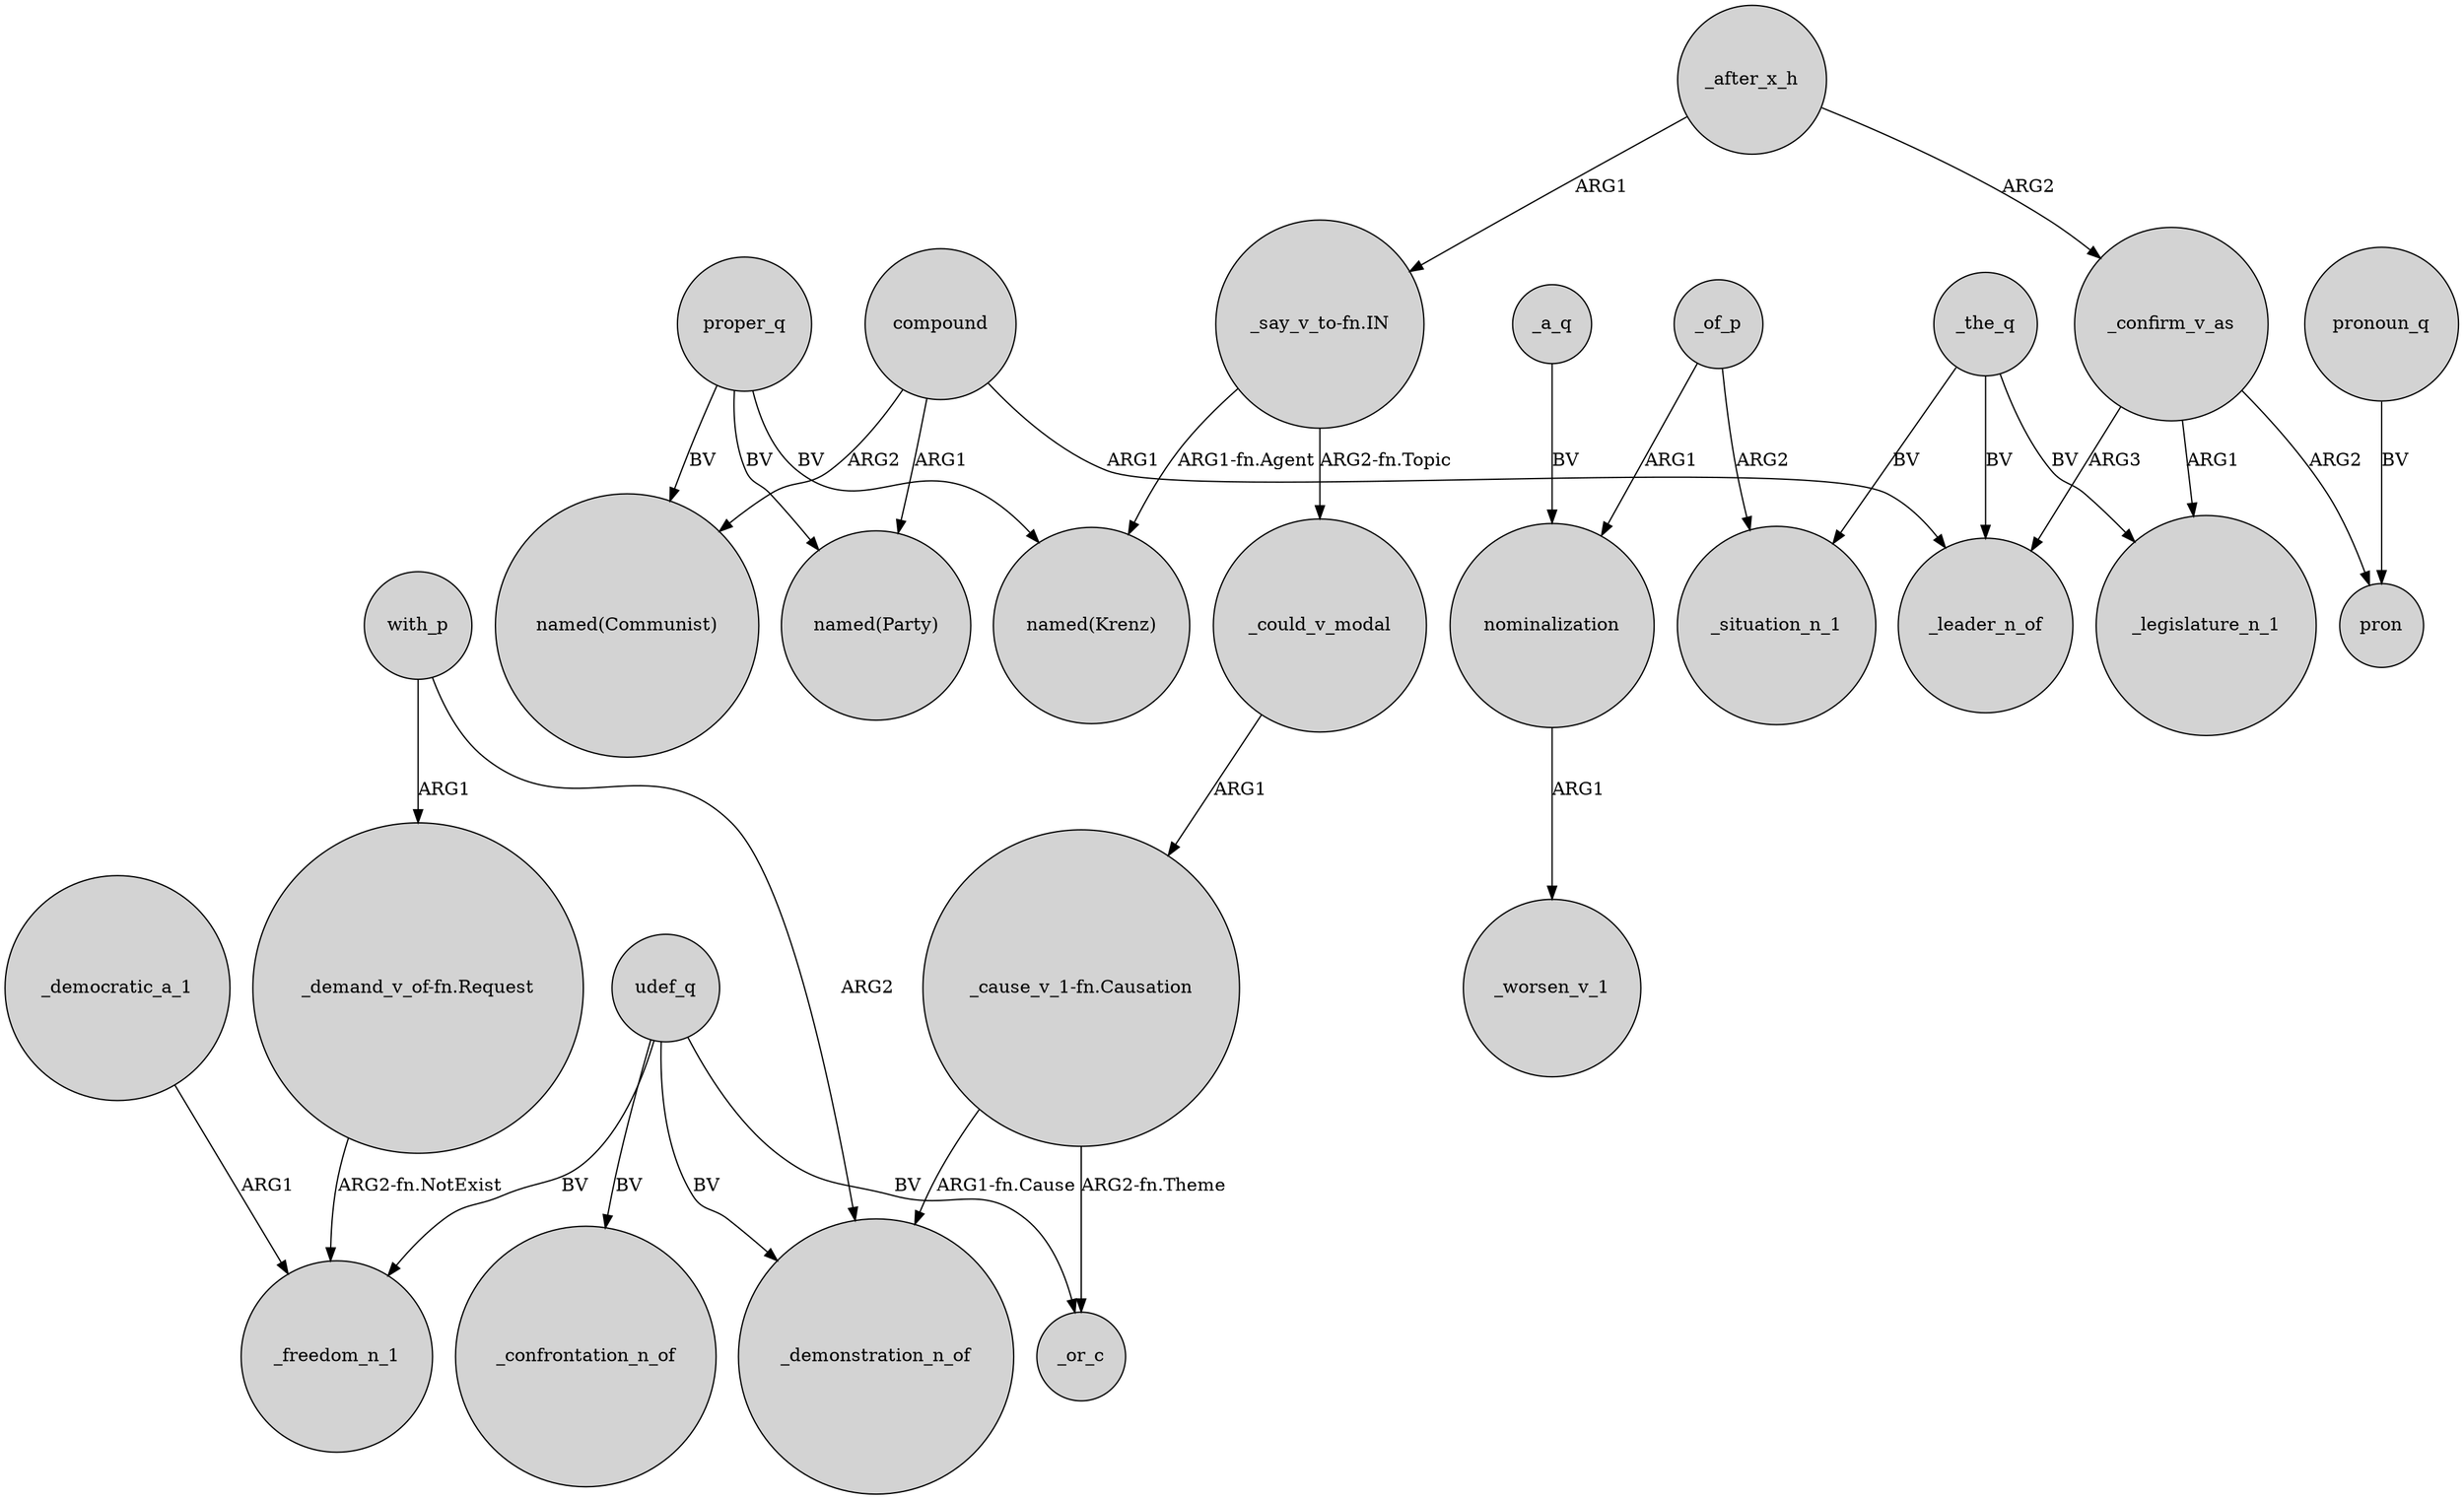 digraph {
	node [shape=circle style=filled]
	"_say_v_to-fn.IN" -> "named(Krenz)" [label="ARG1-fn.Agent"]
	_democratic_a_1 -> _freedom_n_1 [label=ARG1]
	_after_x_h -> "_say_v_to-fn.IN" [label=ARG1]
	_the_q -> _legislature_n_1 [label=BV]
	proper_q -> "named(Krenz)" [label=BV]
	with_p -> "_demand_v_of-fn.Request" [label=ARG1]
	compound -> _leader_n_of [label=ARG1]
	nominalization -> _worsen_v_1 [label=ARG1]
	_the_q -> _situation_n_1 [label=BV]
	_a_q -> nominalization [label=BV]
	proper_q -> "named(Communist)" [label=BV]
	_of_p -> _situation_n_1 [label=ARG2]
	"_cause_v_1-fn.Causation" -> _or_c [label="ARG2-fn.Theme"]
	udef_q -> _or_c [label=BV]
	"_demand_v_of-fn.Request" -> _freedom_n_1 [label="ARG2-fn.NotExist"]
	_of_p -> nominalization [label=ARG1]
	_confirm_v_as -> pron [label=ARG2]
	pronoun_q -> pron [label=BV]
	udef_q -> _confrontation_n_of [label=BV]
	compound -> "named(Party)" [label=ARG1]
	_confirm_v_as -> _legislature_n_1 [label=ARG1]
	_after_x_h -> _confirm_v_as [label=ARG2]
	_confirm_v_as -> _leader_n_of [label=ARG3]
	_could_v_modal -> "_cause_v_1-fn.Causation" [label=ARG1]
	_the_q -> _leader_n_of [label=BV]
	udef_q -> _freedom_n_1 [label=BV]
	compound -> "named(Communist)" [label=ARG2]
	"_cause_v_1-fn.Causation" -> _demonstration_n_of [label="ARG1-fn.Cause"]
	proper_q -> "named(Party)" [label=BV]
	"_say_v_to-fn.IN" -> _could_v_modal [label="ARG2-fn.Topic"]
	with_p -> _demonstration_n_of [label=ARG2]
	udef_q -> _demonstration_n_of [label=BV]
}
